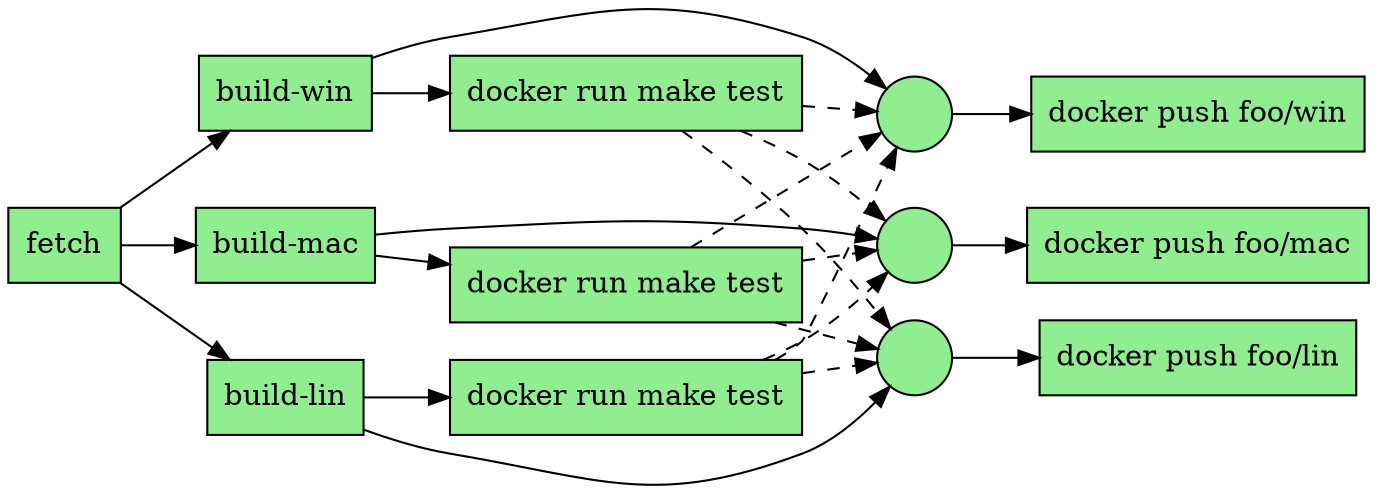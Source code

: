 digraph pipeline {
  node [shape="box"]
  rankdir=LR
  n8 [label="fetch",fillcolor="lightgreen",style="filled"]
  n7 [label="build-win",fillcolor="lightgreen",style="filled"]
  n8 -> n7
  n6 [label="docker run make test",fillcolor="lightgreen",style="filled"]
  n7 -> n6
  n10 [label="build-mac",fillcolor="lightgreen",style="filled"]
  n8 -> n10
  n9 [label="docker run make test",fillcolor="lightgreen",style="filled"]
  n10 -> n9
  n12 [label="build-lin",fillcolor="lightgreen",style="filled"]
  n8 -> n12
  n11 [label="docker run make test",fillcolor="lightgreen",style="filled"]
  n12 -> n11
  n3 [label="",fillcolor="lightgreen",style="filled",shape="circle"]
  n11 -> n3 [style="dashed"]
  n9 -> n3 [style="dashed"]
  n6 -> n3 [style="dashed"]
  n7 -> n3
  n2 [label="docker push foo/win",fillcolor="lightgreen",style="filled"]
  n3 -> n2
  n14 [label="",fillcolor="lightgreen",style="filled",shape="circle"]
  n11 -> n14 [style="dashed"]
  n9 -> n14 [style="dashed"]
  n6 -> n14 [style="dashed"]
  n10 -> n14
  n13 [label="docker push foo/mac",fillcolor="lightgreen",style="filled"]
  n14 -> n13
  n16 [label="",fillcolor="lightgreen",style="filled",shape="circle"]
  n11 -> n16 [style="dashed"]
  n9 -> n16 [style="dashed"]
  n6 -> n16 [style="dashed"]
  n12 -> n16
  n15 [label="docker push foo/lin",fillcolor="lightgreen",style="filled"]
  n16 -> n15
  }
